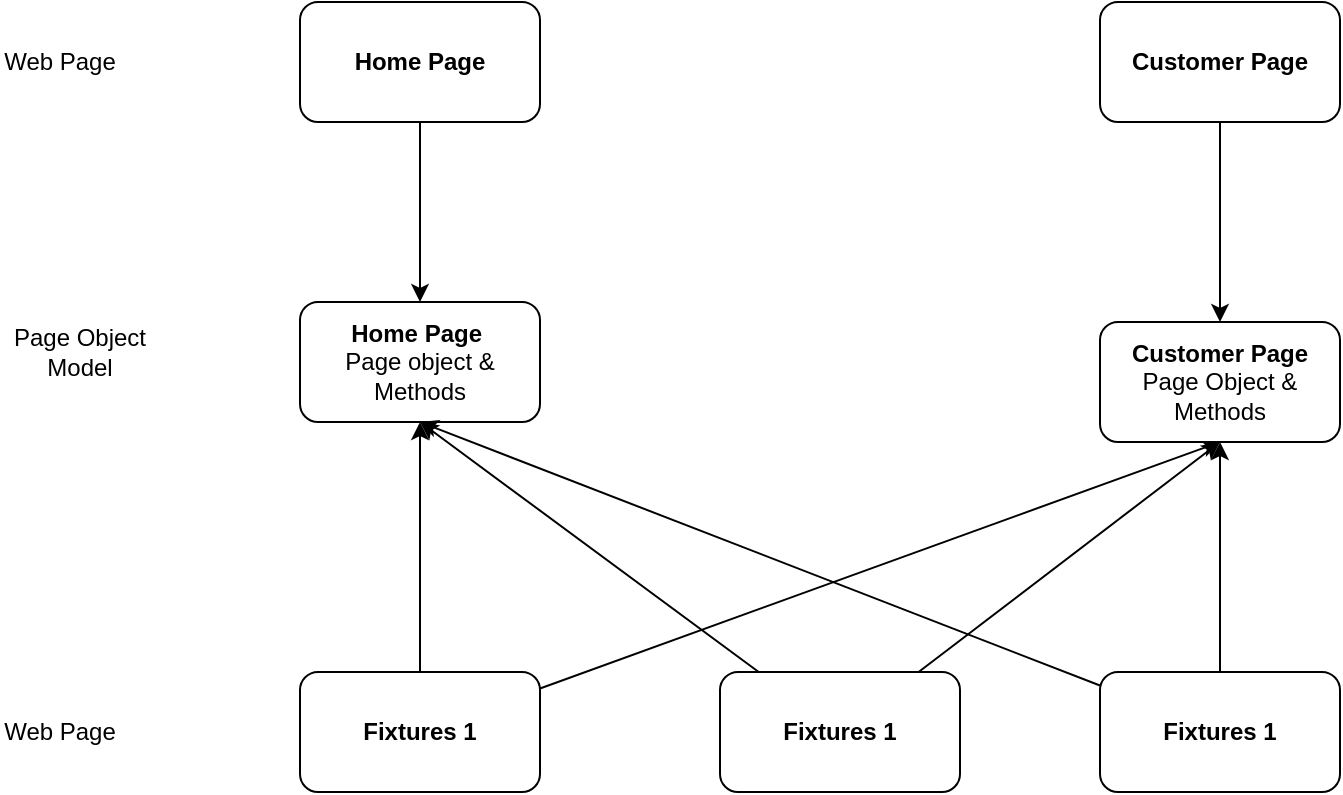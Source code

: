 <mxfile>
    <diagram id="0QDHZ1gMfWMWiMiv65ir" name="Page-1">
        <mxGraphModel dx="1647" dy="907" grid="1" gridSize="10" guides="1" tooltips="1" connect="1" arrows="1" fold="1" page="1" pageScale="1" pageWidth="850" pageHeight="1100" math="0" shadow="0">
            <root>
                <mxCell id="0"/>
                <mxCell id="1" parent="0"/>
                <mxCell id="26" value="" style="edgeStyle=none;html=1;" edge="1" parent="1" source="10" target="14">
                    <mxGeometry relative="1" as="geometry"/>
                </mxCell>
                <mxCell id="10" value="Home Page" style="rounded=1;whiteSpace=wrap;html=1;fontStyle=1" vertex="1" parent="1">
                    <mxGeometry x="240" y="60" width="120" height="60" as="geometry"/>
                </mxCell>
                <mxCell id="11" value="Web Page" style="text;html=1;align=center;verticalAlign=middle;whiteSpace=wrap;rounded=0;" vertex="1" parent="1">
                    <mxGeometry x="90" y="75" width="60" height="30" as="geometry"/>
                </mxCell>
                <mxCell id="12" value="Page Object Model" style="text;html=1;align=center;verticalAlign=middle;whiteSpace=wrap;rounded=0;" vertex="1" parent="1">
                    <mxGeometry x="90" y="210" width="80" height="50" as="geometry"/>
                </mxCell>
                <mxCell id="13" value="Web Page" style="text;html=1;align=center;verticalAlign=middle;whiteSpace=wrap;rounded=0;" vertex="1" parent="1">
                    <mxGeometry x="90" y="410" width="60" height="30" as="geometry"/>
                </mxCell>
                <mxCell id="14" value="Home Page&amp;nbsp;&lt;br&gt;&lt;span style=&quot;font-weight: normal;&quot;&gt;Page object &amp;amp; Methods&lt;/span&gt;" style="rounded=1;whiteSpace=wrap;html=1;fontStyle=1" vertex="1" parent="1">
                    <mxGeometry x="240" y="210" width="120" height="60" as="geometry"/>
                </mxCell>
                <mxCell id="20" style="edgeStyle=none;html=1;entryX=0.5;entryY=1;entryDx=0;entryDy=0;" edge="1" parent="1" source="15" target="14">
                    <mxGeometry relative="1" as="geometry"/>
                </mxCell>
                <mxCell id="21" style="edgeStyle=none;html=1;entryX=0.5;entryY=1;entryDx=0;entryDy=0;" edge="1" parent="1" source="15" target="19">
                    <mxGeometry relative="1" as="geometry"/>
                </mxCell>
                <mxCell id="15" value="Fixtures 1" style="rounded=1;whiteSpace=wrap;html=1;fontStyle=1" vertex="1" parent="1">
                    <mxGeometry x="240" y="395" width="120" height="60" as="geometry"/>
                </mxCell>
                <mxCell id="22" style="edgeStyle=none;html=1;entryX=0.5;entryY=1;entryDx=0;entryDy=0;" edge="1" parent="1" source="16" target="14">
                    <mxGeometry relative="1" as="geometry"/>
                </mxCell>
                <mxCell id="23" style="edgeStyle=none;html=1;entryX=0.5;entryY=1;entryDx=0;entryDy=0;" edge="1" parent="1" source="16" target="19">
                    <mxGeometry relative="1" as="geometry"/>
                </mxCell>
                <mxCell id="16" value="&lt;span style=&quot;color: rgb(0, 0, 0);&quot;&gt;Fixtures 1&lt;/span&gt;" style="rounded=1;whiteSpace=wrap;html=1;fontStyle=1" vertex="1" parent="1">
                    <mxGeometry x="450" y="395" width="120" height="60" as="geometry"/>
                </mxCell>
                <mxCell id="24" style="edgeStyle=none;html=1;" edge="1" parent="1" source="17">
                    <mxGeometry relative="1" as="geometry">
                        <mxPoint x="300" y="270" as="targetPoint"/>
                    </mxGeometry>
                </mxCell>
                <mxCell id="25" style="edgeStyle=none;html=1;entryX=0.5;entryY=1;entryDx=0;entryDy=0;" edge="1" parent="1" source="17" target="19">
                    <mxGeometry relative="1" as="geometry"/>
                </mxCell>
                <mxCell id="17" value="&lt;span style=&quot;color: rgb(0, 0, 0);&quot;&gt;Fixtures 1&lt;/span&gt;" style="rounded=1;whiteSpace=wrap;html=1;fontStyle=1" vertex="1" parent="1">
                    <mxGeometry x="640" y="395" width="120" height="60" as="geometry"/>
                </mxCell>
                <mxCell id="27" style="edgeStyle=none;html=1;" edge="1" parent="1" source="18" target="19">
                    <mxGeometry relative="1" as="geometry"/>
                </mxCell>
                <mxCell id="18" value="Customer Page" style="rounded=1;whiteSpace=wrap;html=1;fontStyle=1" vertex="1" parent="1">
                    <mxGeometry x="640" y="60" width="120" height="60" as="geometry"/>
                </mxCell>
                <mxCell id="19" value="Customer Page &lt;span style=&quot;font-weight: normal;&quot;&gt;Page Object &amp;amp; Methods&lt;/span&gt;" style="rounded=1;whiteSpace=wrap;html=1;fontStyle=1" vertex="1" parent="1">
                    <mxGeometry x="640" y="220" width="120" height="60" as="geometry"/>
                </mxCell>
            </root>
        </mxGraphModel>
    </diagram>
</mxfile>